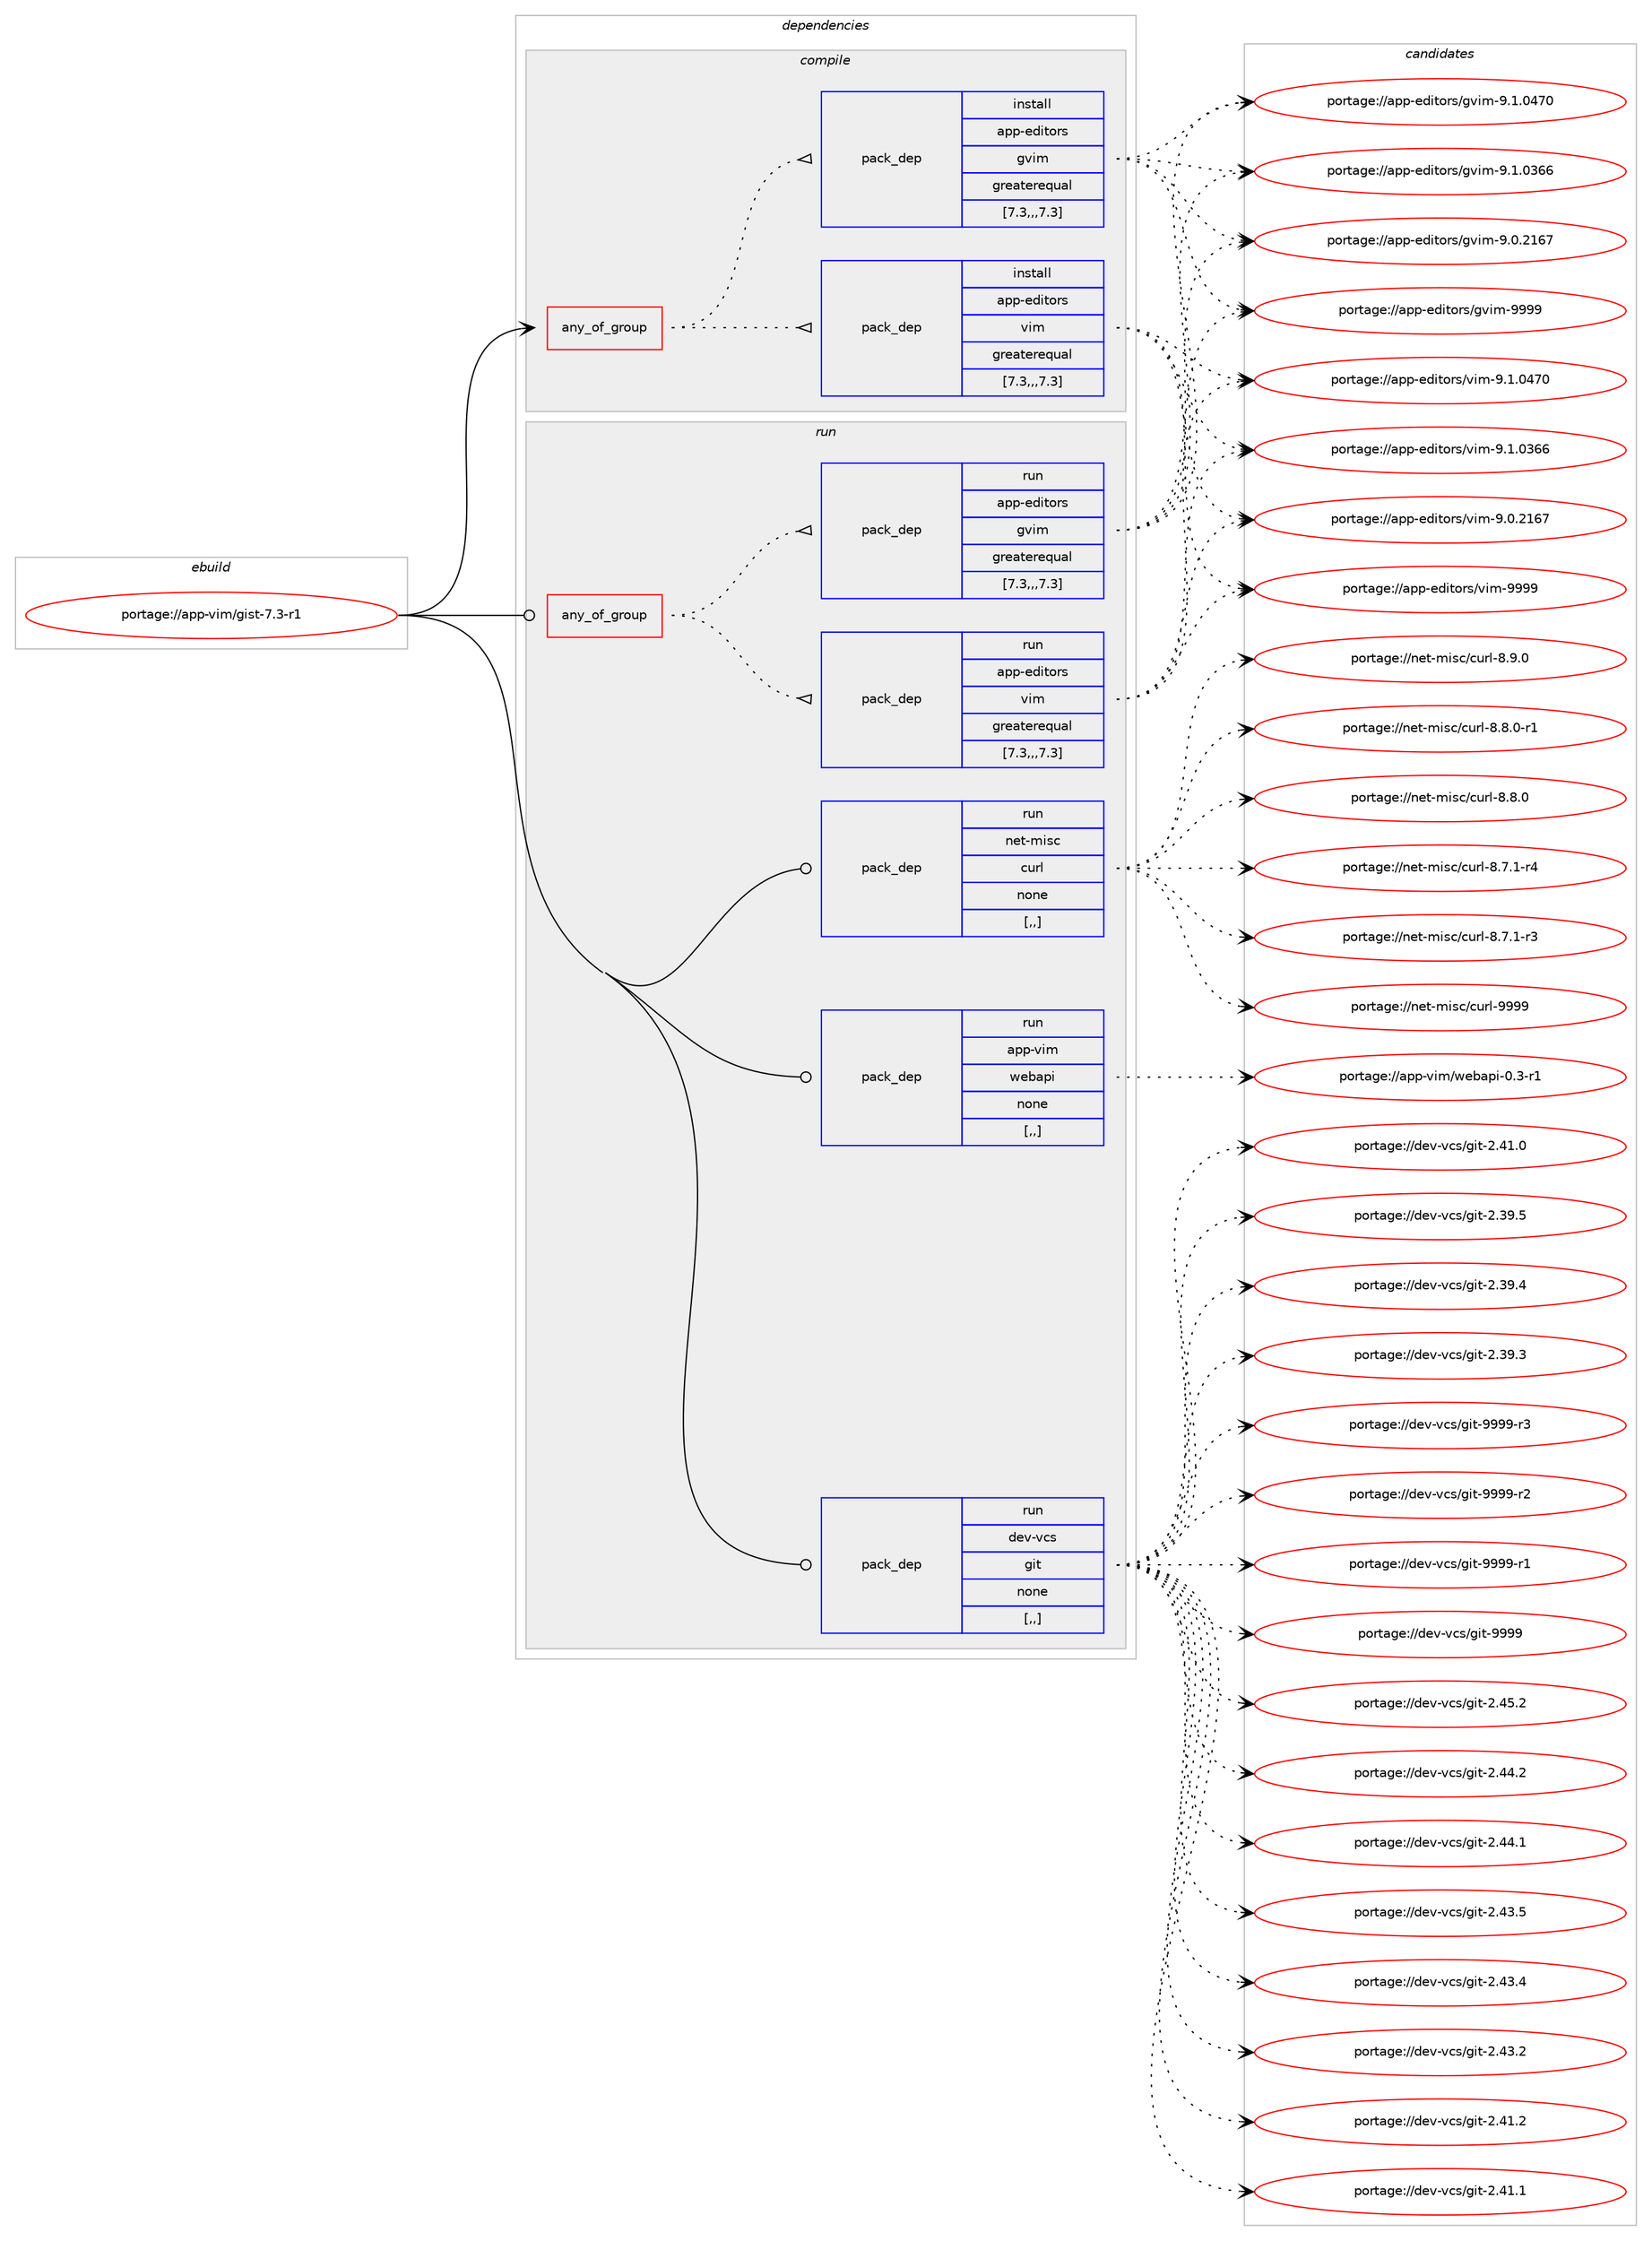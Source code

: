digraph prolog {

# *************
# Graph options
# *************

newrank=true;
concentrate=true;
compound=true;
graph [rankdir=LR,fontname=Helvetica,fontsize=10,ranksep=1.5];#, ranksep=2.5, nodesep=0.2];
edge  [arrowhead=vee];
node  [fontname=Helvetica,fontsize=10];

# **********
# The ebuild
# **********

subgraph cluster_leftcol {
color=gray;
label=<<i>ebuild</i>>;
id [label="portage://app-vim/gist-7.3-r1", color=red, width=4, href="../app-vim/gist-7.3-r1.svg"];
}

# ****************
# The dependencies
# ****************

subgraph cluster_midcol {
color=gray;
label=<<i>dependencies</i>>;
subgraph cluster_compile {
fillcolor="#eeeeee";
style=filled;
label=<<i>compile</i>>;
subgraph any588 {
dependency61953 [label=<<TABLE BORDER="0" CELLBORDER="1" CELLSPACING="0" CELLPADDING="4"><TR><TD CELLPADDING="10">any_of_group</TD></TR></TABLE>>, shape=none, color=red];subgraph pack44864 {
dependency61954 [label=<<TABLE BORDER="0" CELLBORDER="1" CELLSPACING="0" CELLPADDING="4" WIDTH="220"><TR><TD ROWSPAN="6" CELLPADDING="30">pack_dep</TD></TR><TR><TD WIDTH="110">install</TD></TR><TR><TD>app-editors</TD></TR><TR><TD>vim</TD></TR><TR><TD>greaterequal</TD></TR><TR><TD>[7.3,,,7.3]</TD></TR></TABLE>>, shape=none, color=blue];
}
dependency61953:e -> dependency61954:w [weight=20,style="dotted",arrowhead="oinv"];
subgraph pack44865 {
dependency61955 [label=<<TABLE BORDER="0" CELLBORDER="1" CELLSPACING="0" CELLPADDING="4" WIDTH="220"><TR><TD ROWSPAN="6" CELLPADDING="30">pack_dep</TD></TR><TR><TD WIDTH="110">install</TD></TR><TR><TD>app-editors</TD></TR><TR><TD>gvim</TD></TR><TR><TD>greaterequal</TD></TR><TR><TD>[7.3,,,7.3]</TD></TR></TABLE>>, shape=none, color=blue];
}
dependency61953:e -> dependency61955:w [weight=20,style="dotted",arrowhead="oinv"];
}
id:e -> dependency61953:w [weight=20,style="solid",arrowhead="vee"];
}
subgraph cluster_compileandrun {
fillcolor="#eeeeee";
style=filled;
label=<<i>compile and run</i>>;
}
subgraph cluster_run {
fillcolor="#eeeeee";
style=filled;
label=<<i>run</i>>;
subgraph any589 {
dependency61956 [label=<<TABLE BORDER="0" CELLBORDER="1" CELLSPACING="0" CELLPADDING="4"><TR><TD CELLPADDING="10">any_of_group</TD></TR></TABLE>>, shape=none, color=red];subgraph pack44866 {
dependency61957 [label=<<TABLE BORDER="0" CELLBORDER="1" CELLSPACING="0" CELLPADDING="4" WIDTH="220"><TR><TD ROWSPAN="6" CELLPADDING="30">pack_dep</TD></TR><TR><TD WIDTH="110">run</TD></TR><TR><TD>app-editors</TD></TR><TR><TD>vim</TD></TR><TR><TD>greaterequal</TD></TR><TR><TD>[7.3,,,7.3]</TD></TR></TABLE>>, shape=none, color=blue];
}
dependency61956:e -> dependency61957:w [weight=20,style="dotted",arrowhead="oinv"];
subgraph pack44867 {
dependency61958 [label=<<TABLE BORDER="0" CELLBORDER="1" CELLSPACING="0" CELLPADDING="4" WIDTH="220"><TR><TD ROWSPAN="6" CELLPADDING="30">pack_dep</TD></TR><TR><TD WIDTH="110">run</TD></TR><TR><TD>app-editors</TD></TR><TR><TD>gvim</TD></TR><TR><TD>greaterequal</TD></TR><TR><TD>[7.3,,,7.3]</TD></TR></TABLE>>, shape=none, color=blue];
}
dependency61956:e -> dependency61958:w [weight=20,style="dotted",arrowhead="oinv"];
}
id:e -> dependency61956:w [weight=20,style="solid",arrowhead="odot"];
subgraph pack44868 {
dependency61959 [label=<<TABLE BORDER="0" CELLBORDER="1" CELLSPACING="0" CELLPADDING="4" WIDTH="220"><TR><TD ROWSPAN="6" CELLPADDING="30">pack_dep</TD></TR><TR><TD WIDTH="110">run</TD></TR><TR><TD>app-vim</TD></TR><TR><TD>webapi</TD></TR><TR><TD>none</TD></TR><TR><TD>[,,]</TD></TR></TABLE>>, shape=none, color=blue];
}
id:e -> dependency61959:w [weight=20,style="solid",arrowhead="odot"];
subgraph pack44869 {
dependency61960 [label=<<TABLE BORDER="0" CELLBORDER="1" CELLSPACING="0" CELLPADDING="4" WIDTH="220"><TR><TD ROWSPAN="6" CELLPADDING="30">pack_dep</TD></TR><TR><TD WIDTH="110">run</TD></TR><TR><TD>dev-vcs</TD></TR><TR><TD>git</TD></TR><TR><TD>none</TD></TR><TR><TD>[,,]</TD></TR></TABLE>>, shape=none, color=blue];
}
id:e -> dependency61960:w [weight=20,style="solid",arrowhead="odot"];
subgraph pack44870 {
dependency61961 [label=<<TABLE BORDER="0" CELLBORDER="1" CELLSPACING="0" CELLPADDING="4" WIDTH="220"><TR><TD ROWSPAN="6" CELLPADDING="30">pack_dep</TD></TR><TR><TD WIDTH="110">run</TD></TR><TR><TD>net-misc</TD></TR><TR><TD>curl</TD></TR><TR><TD>none</TD></TR><TR><TD>[,,]</TD></TR></TABLE>>, shape=none, color=blue];
}
id:e -> dependency61961:w [weight=20,style="solid",arrowhead="odot"];
}
}

# **************
# The candidates
# **************

subgraph cluster_choices {
rank=same;
color=gray;
label=<<i>candidates</i>>;

subgraph choice44864 {
color=black;
nodesep=1;
choice9711211245101100105116111114115471181051094557575757 [label="portage://app-editors/vim-9999", color=red, width=4,href="../app-editors/vim-9999.svg"];
choice971121124510110010511611111411547118105109455746494648525548 [label="portage://app-editors/vim-9.1.0470", color=red, width=4,href="../app-editors/vim-9.1.0470.svg"];
choice971121124510110010511611111411547118105109455746494648515454 [label="portage://app-editors/vim-9.1.0366", color=red, width=4,href="../app-editors/vim-9.1.0366.svg"];
choice971121124510110010511611111411547118105109455746484650495455 [label="portage://app-editors/vim-9.0.2167", color=red, width=4,href="../app-editors/vim-9.0.2167.svg"];
dependency61954:e -> choice9711211245101100105116111114115471181051094557575757:w [style=dotted,weight="100"];
dependency61954:e -> choice971121124510110010511611111411547118105109455746494648525548:w [style=dotted,weight="100"];
dependency61954:e -> choice971121124510110010511611111411547118105109455746494648515454:w [style=dotted,weight="100"];
dependency61954:e -> choice971121124510110010511611111411547118105109455746484650495455:w [style=dotted,weight="100"];
}
subgraph choice44865 {
color=black;
nodesep=1;
choice9711211245101100105116111114115471031181051094557575757 [label="portage://app-editors/gvim-9999", color=red, width=4,href="../app-editors/gvim-9999.svg"];
choice971121124510110010511611111411547103118105109455746494648525548 [label="portage://app-editors/gvim-9.1.0470", color=red, width=4,href="../app-editors/gvim-9.1.0470.svg"];
choice971121124510110010511611111411547103118105109455746494648515454 [label="portage://app-editors/gvim-9.1.0366", color=red, width=4,href="../app-editors/gvim-9.1.0366.svg"];
choice971121124510110010511611111411547103118105109455746484650495455 [label="portage://app-editors/gvim-9.0.2167", color=red, width=4,href="../app-editors/gvim-9.0.2167.svg"];
dependency61955:e -> choice9711211245101100105116111114115471031181051094557575757:w [style=dotted,weight="100"];
dependency61955:e -> choice971121124510110010511611111411547103118105109455746494648525548:w [style=dotted,weight="100"];
dependency61955:e -> choice971121124510110010511611111411547103118105109455746494648515454:w [style=dotted,weight="100"];
dependency61955:e -> choice971121124510110010511611111411547103118105109455746484650495455:w [style=dotted,weight="100"];
}
subgraph choice44866 {
color=black;
nodesep=1;
choice9711211245101100105116111114115471181051094557575757 [label="portage://app-editors/vim-9999", color=red, width=4,href="../app-editors/vim-9999.svg"];
choice971121124510110010511611111411547118105109455746494648525548 [label="portage://app-editors/vim-9.1.0470", color=red, width=4,href="../app-editors/vim-9.1.0470.svg"];
choice971121124510110010511611111411547118105109455746494648515454 [label="portage://app-editors/vim-9.1.0366", color=red, width=4,href="../app-editors/vim-9.1.0366.svg"];
choice971121124510110010511611111411547118105109455746484650495455 [label="portage://app-editors/vim-9.0.2167", color=red, width=4,href="../app-editors/vim-9.0.2167.svg"];
dependency61957:e -> choice9711211245101100105116111114115471181051094557575757:w [style=dotted,weight="100"];
dependency61957:e -> choice971121124510110010511611111411547118105109455746494648525548:w [style=dotted,weight="100"];
dependency61957:e -> choice971121124510110010511611111411547118105109455746494648515454:w [style=dotted,weight="100"];
dependency61957:e -> choice971121124510110010511611111411547118105109455746484650495455:w [style=dotted,weight="100"];
}
subgraph choice44867 {
color=black;
nodesep=1;
choice9711211245101100105116111114115471031181051094557575757 [label="portage://app-editors/gvim-9999", color=red, width=4,href="../app-editors/gvim-9999.svg"];
choice971121124510110010511611111411547103118105109455746494648525548 [label="portage://app-editors/gvim-9.1.0470", color=red, width=4,href="../app-editors/gvim-9.1.0470.svg"];
choice971121124510110010511611111411547103118105109455746494648515454 [label="portage://app-editors/gvim-9.1.0366", color=red, width=4,href="../app-editors/gvim-9.1.0366.svg"];
choice971121124510110010511611111411547103118105109455746484650495455 [label="portage://app-editors/gvim-9.0.2167", color=red, width=4,href="../app-editors/gvim-9.0.2167.svg"];
dependency61958:e -> choice9711211245101100105116111114115471031181051094557575757:w [style=dotted,weight="100"];
dependency61958:e -> choice971121124510110010511611111411547103118105109455746494648525548:w [style=dotted,weight="100"];
dependency61958:e -> choice971121124510110010511611111411547103118105109455746494648515454:w [style=dotted,weight="100"];
dependency61958:e -> choice971121124510110010511611111411547103118105109455746484650495455:w [style=dotted,weight="100"];
}
subgraph choice44868 {
color=black;
nodesep=1;
choice9711211245118105109471191019897112105454846514511449 [label="portage://app-vim/webapi-0.3-r1", color=red, width=4,href="../app-vim/webapi-0.3-r1.svg"];
dependency61959:e -> choice9711211245118105109471191019897112105454846514511449:w [style=dotted,weight="100"];
}
subgraph choice44869 {
color=black;
nodesep=1;
choice10010111845118991154710310511645575757574511451 [label="portage://dev-vcs/git-9999-r3", color=red, width=4,href="../dev-vcs/git-9999-r3.svg"];
choice10010111845118991154710310511645575757574511450 [label="portage://dev-vcs/git-9999-r2", color=red, width=4,href="../dev-vcs/git-9999-r2.svg"];
choice10010111845118991154710310511645575757574511449 [label="portage://dev-vcs/git-9999-r1", color=red, width=4,href="../dev-vcs/git-9999-r1.svg"];
choice1001011184511899115471031051164557575757 [label="portage://dev-vcs/git-9999", color=red, width=4,href="../dev-vcs/git-9999.svg"];
choice10010111845118991154710310511645504652534650 [label="portage://dev-vcs/git-2.45.2", color=red, width=4,href="../dev-vcs/git-2.45.2.svg"];
choice10010111845118991154710310511645504652524650 [label="portage://dev-vcs/git-2.44.2", color=red, width=4,href="../dev-vcs/git-2.44.2.svg"];
choice10010111845118991154710310511645504652524649 [label="portage://dev-vcs/git-2.44.1", color=red, width=4,href="../dev-vcs/git-2.44.1.svg"];
choice10010111845118991154710310511645504652514653 [label="portage://dev-vcs/git-2.43.5", color=red, width=4,href="../dev-vcs/git-2.43.5.svg"];
choice10010111845118991154710310511645504652514652 [label="portage://dev-vcs/git-2.43.4", color=red, width=4,href="../dev-vcs/git-2.43.4.svg"];
choice10010111845118991154710310511645504652514650 [label="portage://dev-vcs/git-2.43.2", color=red, width=4,href="../dev-vcs/git-2.43.2.svg"];
choice10010111845118991154710310511645504652494650 [label="portage://dev-vcs/git-2.41.2", color=red, width=4,href="../dev-vcs/git-2.41.2.svg"];
choice10010111845118991154710310511645504652494649 [label="portage://dev-vcs/git-2.41.1", color=red, width=4,href="../dev-vcs/git-2.41.1.svg"];
choice10010111845118991154710310511645504652494648 [label="portage://dev-vcs/git-2.41.0", color=red, width=4,href="../dev-vcs/git-2.41.0.svg"];
choice10010111845118991154710310511645504651574653 [label="portage://dev-vcs/git-2.39.5", color=red, width=4,href="../dev-vcs/git-2.39.5.svg"];
choice10010111845118991154710310511645504651574652 [label="portage://dev-vcs/git-2.39.4", color=red, width=4,href="../dev-vcs/git-2.39.4.svg"];
choice10010111845118991154710310511645504651574651 [label="portage://dev-vcs/git-2.39.3", color=red, width=4,href="../dev-vcs/git-2.39.3.svg"];
dependency61960:e -> choice10010111845118991154710310511645575757574511451:w [style=dotted,weight="100"];
dependency61960:e -> choice10010111845118991154710310511645575757574511450:w [style=dotted,weight="100"];
dependency61960:e -> choice10010111845118991154710310511645575757574511449:w [style=dotted,weight="100"];
dependency61960:e -> choice1001011184511899115471031051164557575757:w [style=dotted,weight="100"];
dependency61960:e -> choice10010111845118991154710310511645504652534650:w [style=dotted,weight="100"];
dependency61960:e -> choice10010111845118991154710310511645504652524650:w [style=dotted,weight="100"];
dependency61960:e -> choice10010111845118991154710310511645504652524649:w [style=dotted,weight="100"];
dependency61960:e -> choice10010111845118991154710310511645504652514653:w [style=dotted,weight="100"];
dependency61960:e -> choice10010111845118991154710310511645504652514652:w [style=dotted,weight="100"];
dependency61960:e -> choice10010111845118991154710310511645504652514650:w [style=dotted,weight="100"];
dependency61960:e -> choice10010111845118991154710310511645504652494650:w [style=dotted,weight="100"];
dependency61960:e -> choice10010111845118991154710310511645504652494649:w [style=dotted,weight="100"];
dependency61960:e -> choice10010111845118991154710310511645504652494648:w [style=dotted,weight="100"];
dependency61960:e -> choice10010111845118991154710310511645504651574653:w [style=dotted,weight="100"];
dependency61960:e -> choice10010111845118991154710310511645504651574652:w [style=dotted,weight="100"];
dependency61960:e -> choice10010111845118991154710310511645504651574651:w [style=dotted,weight="100"];
}
subgraph choice44870 {
color=black;
nodesep=1;
choice110101116451091051159947991171141084557575757 [label="portage://net-misc/curl-9999", color=red, width=4,href="../net-misc/curl-9999.svg"];
choice11010111645109105115994799117114108455646574648 [label="portage://net-misc/curl-8.9.0", color=red, width=4,href="../net-misc/curl-8.9.0.svg"];
choice110101116451091051159947991171141084556465646484511449 [label="portage://net-misc/curl-8.8.0-r1", color=red, width=4,href="../net-misc/curl-8.8.0-r1.svg"];
choice11010111645109105115994799117114108455646564648 [label="portage://net-misc/curl-8.8.0", color=red, width=4,href="../net-misc/curl-8.8.0.svg"];
choice110101116451091051159947991171141084556465546494511452 [label="portage://net-misc/curl-8.7.1-r4", color=red, width=4,href="../net-misc/curl-8.7.1-r4.svg"];
choice110101116451091051159947991171141084556465546494511451 [label="portage://net-misc/curl-8.7.1-r3", color=red, width=4,href="../net-misc/curl-8.7.1-r3.svg"];
dependency61961:e -> choice110101116451091051159947991171141084557575757:w [style=dotted,weight="100"];
dependency61961:e -> choice11010111645109105115994799117114108455646574648:w [style=dotted,weight="100"];
dependency61961:e -> choice110101116451091051159947991171141084556465646484511449:w [style=dotted,weight="100"];
dependency61961:e -> choice11010111645109105115994799117114108455646564648:w [style=dotted,weight="100"];
dependency61961:e -> choice110101116451091051159947991171141084556465546494511452:w [style=dotted,weight="100"];
dependency61961:e -> choice110101116451091051159947991171141084556465546494511451:w [style=dotted,weight="100"];
}
}

}
